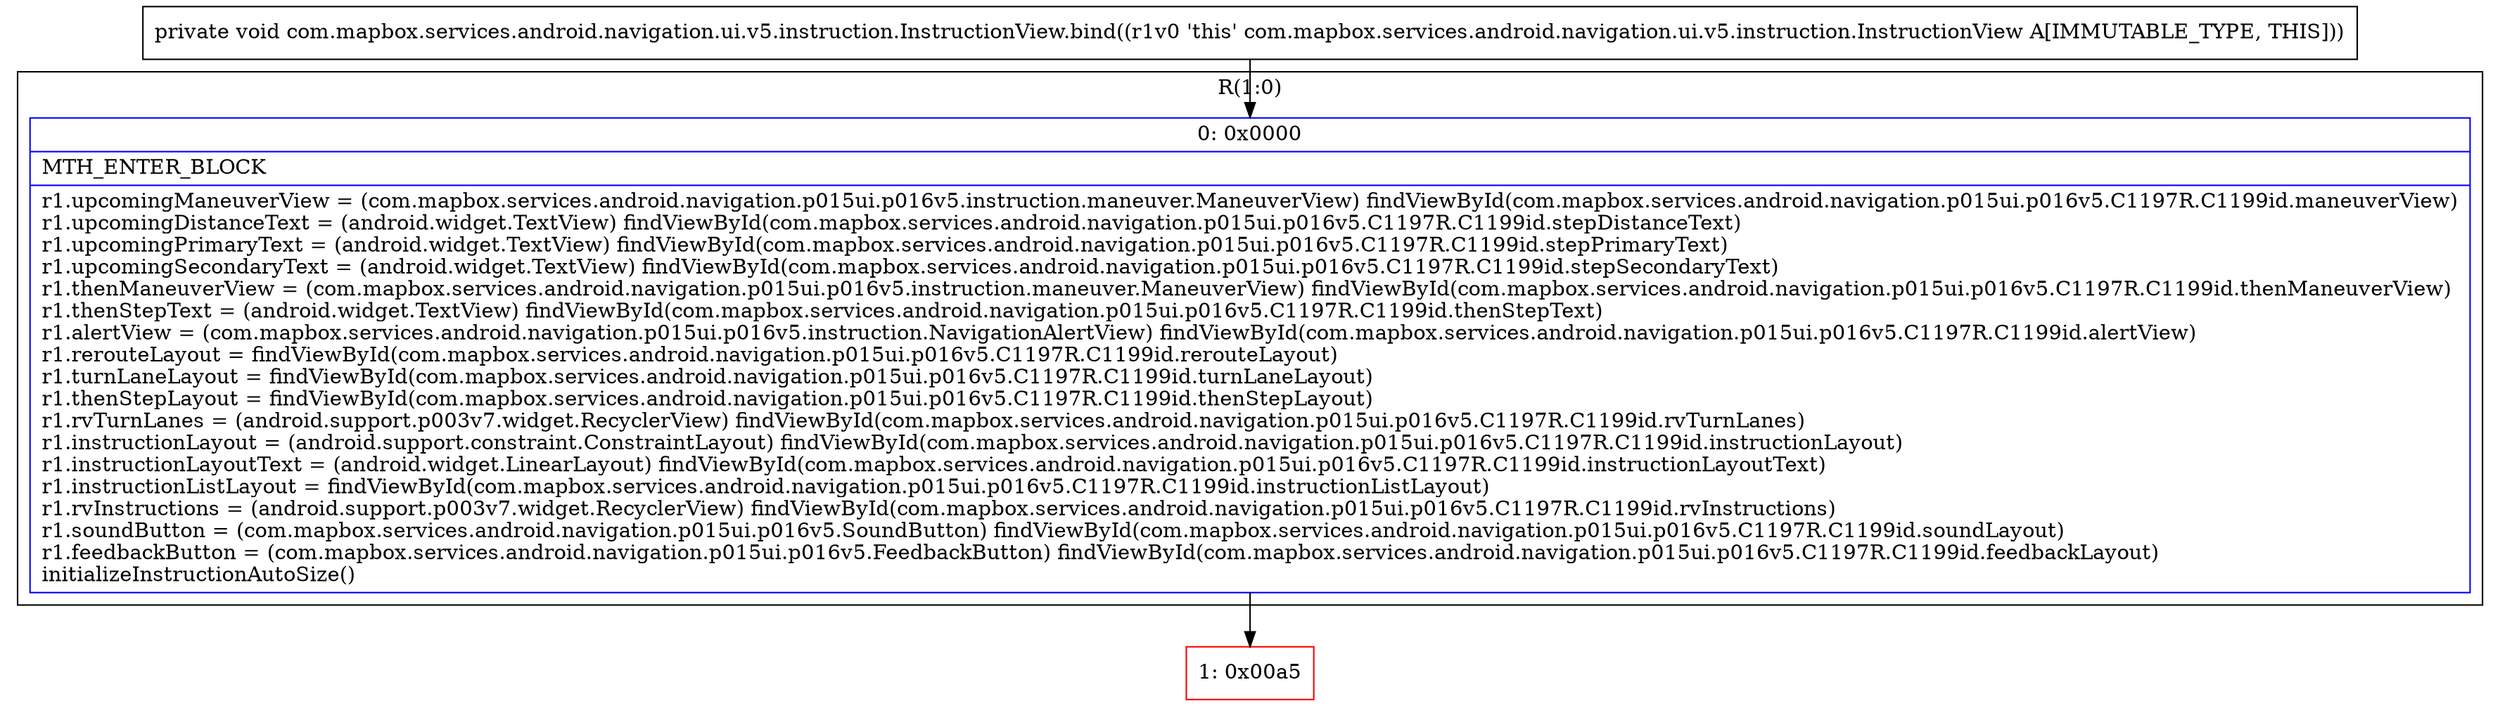 digraph "CFG forcom.mapbox.services.android.navigation.ui.v5.instruction.InstructionView.bind()V" {
subgraph cluster_Region_1103436411 {
label = "R(1:0)";
node [shape=record,color=blue];
Node_0 [shape=record,label="{0\:\ 0x0000|MTH_ENTER_BLOCK\l|r1.upcomingManeuverView = (com.mapbox.services.android.navigation.p015ui.p016v5.instruction.maneuver.ManeuverView) findViewById(com.mapbox.services.android.navigation.p015ui.p016v5.C1197R.C1199id.maneuverView)\lr1.upcomingDistanceText = (android.widget.TextView) findViewById(com.mapbox.services.android.navigation.p015ui.p016v5.C1197R.C1199id.stepDistanceText)\lr1.upcomingPrimaryText = (android.widget.TextView) findViewById(com.mapbox.services.android.navigation.p015ui.p016v5.C1197R.C1199id.stepPrimaryText)\lr1.upcomingSecondaryText = (android.widget.TextView) findViewById(com.mapbox.services.android.navigation.p015ui.p016v5.C1197R.C1199id.stepSecondaryText)\lr1.thenManeuverView = (com.mapbox.services.android.navigation.p015ui.p016v5.instruction.maneuver.ManeuverView) findViewById(com.mapbox.services.android.navigation.p015ui.p016v5.C1197R.C1199id.thenManeuverView)\lr1.thenStepText = (android.widget.TextView) findViewById(com.mapbox.services.android.navigation.p015ui.p016v5.C1197R.C1199id.thenStepText)\lr1.alertView = (com.mapbox.services.android.navigation.p015ui.p016v5.instruction.NavigationAlertView) findViewById(com.mapbox.services.android.navigation.p015ui.p016v5.C1197R.C1199id.alertView)\lr1.rerouteLayout = findViewById(com.mapbox.services.android.navigation.p015ui.p016v5.C1197R.C1199id.rerouteLayout)\lr1.turnLaneLayout = findViewById(com.mapbox.services.android.navigation.p015ui.p016v5.C1197R.C1199id.turnLaneLayout)\lr1.thenStepLayout = findViewById(com.mapbox.services.android.navigation.p015ui.p016v5.C1197R.C1199id.thenStepLayout)\lr1.rvTurnLanes = (android.support.p003v7.widget.RecyclerView) findViewById(com.mapbox.services.android.navigation.p015ui.p016v5.C1197R.C1199id.rvTurnLanes)\lr1.instructionLayout = (android.support.constraint.ConstraintLayout) findViewById(com.mapbox.services.android.navigation.p015ui.p016v5.C1197R.C1199id.instructionLayout)\lr1.instructionLayoutText = (android.widget.LinearLayout) findViewById(com.mapbox.services.android.navigation.p015ui.p016v5.C1197R.C1199id.instructionLayoutText)\lr1.instructionListLayout = findViewById(com.mapbox.services.android.navigation.p015ui.p016v5.C1197R.C1199id.instructionListLayout)\lr1.rvInstructions = (android.support.p003v7.widget.RecyclerView) findViewById(com.mapbox.services.android.navigation.p015ui.p016v5.C1197R.C1199id.rvInstructions)\lr1.soundButton = (com.mapbox.services.android.navigation.p015ui.p016v5.SoundButton) findViewById(com.mapbox.services.android.navigation.p015ui.p016v5.C1197R.C1199id.soundLayout)\lr1.feedbackButton = (com.mapbox.services.android.navigation.p015ui.p016v5.FeedbackButton) findViewById(com.mapbox.services.android.navigation.p015ui.p016v5.C1197R.C1199id.feedbackLayout)\linitializeInstructionAutoSize()\l}"];
}
Node_1 [shape=record,color=red,label="{1\:\ 0x00a5}"];
MethodNode[shape=record,label="{private void com.mapbox.services.android.navigation.ui.v5.instruction.InstructionView.bind((r1v0 'this' com.mapbox.services.android.navigation.ui.v5.instruction.InstructionView A[IMMUTABLE_TYPE, THIS])) }"];
MethodNode -> Node_0;
Node_0 -> Node_1;
}


